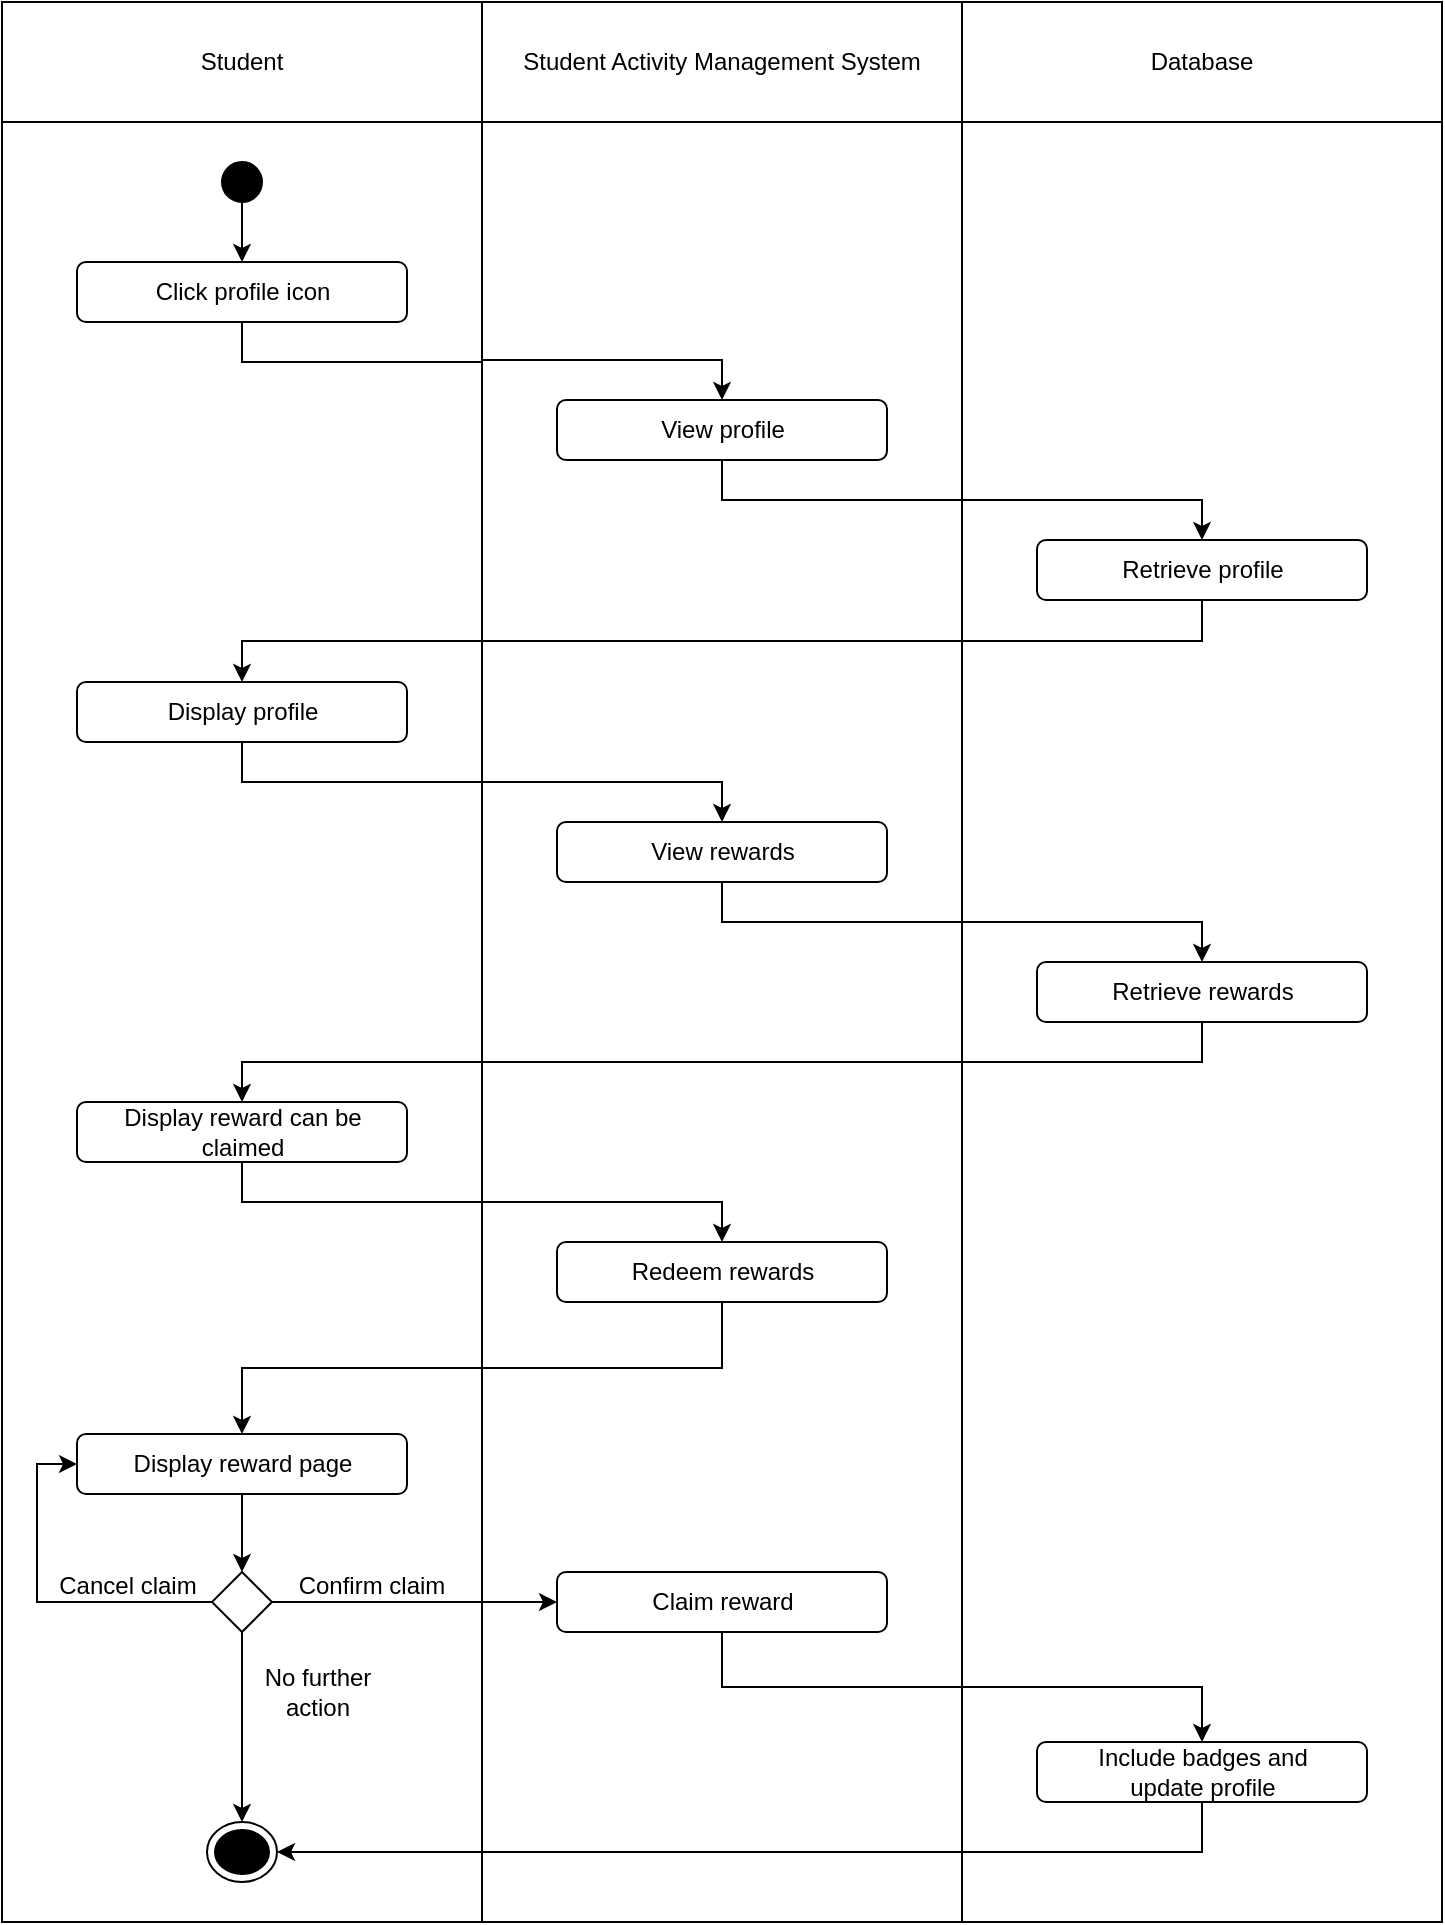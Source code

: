 <mxfile version="22.1.3" type="github">
  <diagram name="Page-1" id="mxw-plWtsLSvHUOqTv9N">
    <mxGraphModel dx="1295" dy="1400" grid="1" gridSize="10" guides="1" tooltips="1" connect="1" arrows="1" fold="1" page="1" pageScale="1" pageWidth="850" pageHeight="1100" math="0" shadow="0">
      <root>
        <mxCell id="0" />
        <mxCell id="1" parent="0" />
        <mxCell id="xGViKJ5aWqjULCilNyVy-1" value="Student" style="html=1;whiteSpace=wrap;movable=1;resizable=1;rotatable=1;deletable=1;editable=1;locked=0;connectable=1;" vertex="1" parent="1">
          <mxGeometry x="40" y="40" width="240" height="60" as="geometry" />
        </mxCell>
        <mxCell id="xGViKJ5aWqjULCilNyVy-2" value="Student Activity Management System" style="html=1;whiteSpace=wrap;movable=1;resizable=1;rotatable=1;deletable=1;editable=1;locked=0;connectable=1;" vertex="1" parent="1">
          <mxGeometry x="280" y="40" width="240" height="60" as="geometry" />
        </mxCell>
        <mxCell id="xGViKJ5aWqjULCilNyVy-3" value="Database" style="html=1;whiteSpace=wrap;movable=1;resizable=1;rotatable=1;deletable=1;editable=1;locked=0;connectable=1;" vertex="1" parent="1">
          <mxGeometry x="520" y="40" width="240" height="60" as="geometry" />
        </mxCell>
        <mxCell id="xGViKJ5aWqjULCilNyVy-4" value="" style="html=1;whiteSpace=wrap;movable=1;resizable=1;rotatable=1;deletable=1;editable=1;locked=0;connectable=1;" vertex="1" parent="1">
          <mxGeometry x="40" y="100" width="240" height="900" as="geometry" />
        </mxCell>
        <mxCell id="xGViKJ5aWqjULCilNyVy-5" value="" style="html=1;whiteSpace=wrap;movable=1;resizable=1;rotatable=1;deletable=1;editable=1;locked=0;connectable=1;" vertex="1" parent="1">
          <mxGeometry x="280" y="100" width="240" height="900" as="geometry" />
        </mxCell>
        <mxCell id="xGViKJ5aWqjULCilNyVy-6" value="" style="html=1;whiteSpace=wrap;movable=1;resizable=1;rotatable=1;deletable=1;editable=1;locked=0;connectable=1;" vertex="1" parent="1">
          <mxGeometry x="520" y="100" width="240" height="900" as="geometry" />
        </mxCell>
        <mxCell id="xGViKJ5aWqjULCilNyVy-7" value="" style="ellipse;whiteSpace=wrap;html=1;aspect=fixed;fillColor=#000000;" vertex="1" parent="1">
          <mxGeometry x="150" y="120" width="20" height="20" as="geometry" />
        </mxCell>
        <mxCell id="xGViKJ5aWqjULCilNyVy-8" value="" style="endArrow=classic;html=1;rounded=0;exitX=0.5;exitY=1;exitDx=0;exitDy=0;" edge="1" parent="1" source="xGViKJ5aWqjULCilNyVy-7">
          <mxGeometry width="50" height="50" relative="1" as="geometry">
            <mxPoint x="170" y="290" as="sourcePoint" />
            <mxPoint x="160" y="170" as="targetPoint" />
          </mxGeometry>
        </mxCell>
        <mxCell id="xGViKJ5aWqjULCilNyVy-15" value="" style="ellipse;html=1;shape=endState;fillColor=#000000;strokeColor=#000;" vertex="1" parent="1">
          <mxGeometry x="142.5" y="950" width="35" height="30" as="geometry" />
        </mxCell>
        <mxCell id="xGViKJ5aWqjULCilNyVy-20" style="edgeStyle=orthogonalEdgeStyle;rounded=0;orthogonalLoop=1;jettySize=auto;html=1;exitX=0.5;exitY=1;exitDx=0;exitDy=0;entryX=0.5;entryY=0;entryDx=0;entryDy=0;" edge="1" parent="1" source="xGViKJ5aWqjULCilNyVy-21" target="xGViKJ5aWqjULCilNyVy-23">
          <mxGeometry relative="1" as="geometry" />
        </mxCell>
        <mxCell id="xGViKJ5aWqjULCilNyVy-21" value="Display profile" style="rounded=1;whiteSpace=wrap;html=1;" vertex="1" parent="1">
          <mxGeometry x="77.5" y="380" width="165" height="30" as="geometry" />
        </mxCell>
        <mxCell id="xGViKJ5aWqjULCilNyVy-22" style="edgeStyle=orthogonalEdgeStyle;rounded=0;orthogonalLoop=1;jettySize=auto;html=1;exitX=0.5;exitY=1;exitDx=0;exitDy=0;entryX=0.5;entryY=0;entryDx=0;entryDy=0;" edge="1" parent="1" source="xGViKJ5aWqjULCilNyVy-23" target="xGViKJ5aWqjULCilNyVy-25">
          <mxGeometry relative="1" as="geometry" />
        </mxCell>
        <mxCell id="xGViKJ5aWqjULCilNyVy-23" value="View rewards" style="rounded=1;whiteSpace=wrap;html=1;" vertex="1" parent="1">
          <mxGeometry x="317.5" y="450" width="165" height="30" as="geometry" />
        </mxCell>
        <mxCell id="xGViKJ5aWqjULCilNyVy-24" style="edgeStyle=orthogonalEdgeStyle;rounded=0;orthogonalLoop=1;jettySize=auto;html=1;exitX=0.5;exitY=1;exitDx=0;exitDy=0;entryX=0.5;entryY=0;entryDx=0;entryDy=0;" edge="1" parent="1" source="xGViKJ5aWqjULCilNyVy-25" target="xGViKJ5aWqjULCilNyVy-27">
          <mxGeometry relative="1" as="geometry" />
        </mxCell>
        <mxCell id="xGViKJ5aWqjULCilNyVy-25" value="Retrieve rewards" style="rounded=1;whiteSpace=wrap;html=1;" vertex="1" parent="1">
          <mxGeometry x="557.5" y="520" width="165" height="30" as="geometry" />
        </mxCell>
        <mxCell id="xGViKJ5aWqjULCilNyVy-36" style="edgeStyle=orthogonalEdgeStyle;rounded=0;orthogonalLoop=1;jettySize=auto;html=1;exitX=0.5;exitY=1;exitDx=0;exitDy=0;entryX=0.5;entryY=0;entryDx=0;entryDy=0;" edge="1" parent="1" source="xGViKJ5aWqjULCilNyVy-27" target="xGViKJ5aWqjULCilNyVy-34">
          <mxGeometry relative="1" as="geometry" />
        </mxCell>
        <mxCell id="xGViKJ5aWqjULCilNyVy-27" value="Display reward can be claimed" style="rounded=1;whiteSpace=wrap;html=1;" vertex="1" parent="1">
          <mxGeometry x="77.5" y="590" width="165" height="30" as="geometry" />
        </mxCell>
        <mxCell id="xGViKJ5aWqjULCilNyVy-30" style="edgeStyle=orthogonalEdgeStyle;rounded=0;orthogonalLoop=1;jettySize=auto;html=1;exitX=0.5;exitY=1;exitDx=0;exitDy=0;entryX=0.5;entryY=0;entryDx=0;entryDy=0;" edge="1" parent="1" source="xGViKJ5aWqjULCilNyVy-28" target="xGViKJ5aWqjULCilNyVy-29">
          <mxGeometry relative="1" as="geometry" />
        </mxCell>
        <mxCell id="xGViKJ5aWqjULCilNyVy-28" value="Click profile icon" style="rounded=1;whiteSpace=wrap;html=1;" vertex="1" parent="1">
          <mxGeometry x="77.5" y="170" width="165" height="30" as="geometry" />
        </mxCell>
        <mxCell id="xGViKJ5aWqjULCilNyVy-32" style="edgeStyle=orthogonalEdgeStyle;rounded=0;orthogonalLoop=1;jettySize=auto;html=1;exitX=0.5;exitY=1;exitDx=0;exitDy=0;entryX=0.5;entryY=0;entryDx=0;entryDy=0;" edge="1" parent="1" source="xGViKJ5aWqjULCilNyVy-29" target="xGViKJ5aWqjULCilNyVy-31">
          <mxGeometry relative="1" as="geometry" />
        </mxCell>
        <mxCell id="xGViKJ5aWqjULCilNyVy-29" value="View profile" style="rounded=1;whiteSpace=wrap;html=1;" vertex="1" parent="1">
          <mxGeometry x="317.5" y="239" width="165" height="30" as="geometry" />
        </mxCell>
        <mxCell id="xGViKJ5aWqjULCilNyVy-33" style="edgeStyle=orthogonalEdgeStyle;rounded=0;orthogonalLoop=1;jettySize=auto;html=1;exitX=0.5;exitY=1;exitDx=0;exitDy=0;entryX=0.5;entryY=0;entryDx=0;entryDy=0;" edge="1" parent="1" source="xGViKJ5aWqjULCilNyVy-31" target="xGViKJ5aWqjULCilNyVy-21">
          <mxGeometry relative="1" as="geometry" />
        </mxCell>
        <mxCell id="xGViKJ5aWqjULCilNyVy-31" value="Retrieve profile" style="rounded=1;whiteSpace=wrap;html=1;" vertex="1" parent="1">
          <mxGeometry x="557.5" y="309" width="165" height="30" as="geometry" />
        </mxCell>
        <mxCell id="xGViKJ5aWqjULCilNyVy-37" style="edgeStyle=orthogonalEdgeStyle;rounded=0;orthogonalLoop=1;jettySize=auto;html=1;exitX=0.5;exitY=1;exitDx=0;exitDy=0;entryX=0.5;entryY=0;entryDx=0;entryDy=0;" edge="1" parent="1" source="xGViKJ5aWqjULCilNyVy-34" target="xGViKJ5aWqjULCilNyVy-35">
          <mxGeometry relative="1" as="geometry" />
        </mxCell>
        <mxCell id="xGViKJ5aWqjULCilNyVy-34" value="Redeem rewards" style="rounded=1;whiteSpace=wrap;html=1;" vertex="1" parent="1">
          <mxGeometry x="317.5" y="660" width="165" height="30" as="geometry" />
        </mxCell>
        <mxCell id="xGViKJ5aWqjULCilNyVy-39" style="edgeStyle=orthogonalEdgeStyle;rounded=0;orthogonalLoop=1;jettySize=auto;html=1;exitX=0.5;exitY=1;exitDx=0;exitDy=0;entryX=0.5;entryY=0;entryDx=0;entryDy=0;" edge="1" parent="1" source="xGViKJ5aWqjULCilNyVy-35" target="xGViKJ5aWqjULCilNyVy-38">
          <mxGeometry relative="1" as="geometry" />
        </mxCell>
        <mxCell id="xGViKJ5aWqjULCilNyVy-35" value="Display reward page" style="rounded=1;whiteSpace=wrap;html=1;" vertex="1" parent="1">
          <mxGeometry x="77.5" y="756" width="165" height="30" as="geometry" />
        </mxCell>
        <mxCell id="xGViKJ5aWqjULCilNyVy-41" style="edgeStyle=orthogonalEdgeStyle;rounded=0;orthogonalLoop=1;jettySize=auto;html=1;exitX=1;exitY=0.5;exitDx=0;exitDy=0;entryX=0;entryY=0.5;entryDx=0;entryDy=0;" edge="1" parent="1" source="xGViKJ5aWqjULCilNyVy-38" target="xGViKJ5aWqjULCilNyVy-40">
          <mxGeometry relative="1" as="geometry" />
        </mxCell>
        <mxCell id="xGViKJ5aWqjULCilNyVy-45" style="edgeStyle=orthogonalEdgeStyle;rounded=0;orthogonalLoop=1;jettySize=auto;html=1;exitX=0.5;exitY=1;exitDx=0;exitDy=0;entryX=0.5;entryY=0;entryDx=0;entryDy=0;" edge="1" parent="1" source="xGViKJ5aWqjULCilNyVy-38" target="xGViKJ5aWqjULCilNyVy-15">
          <mxGeometry relative="1" as="geometry" />
        </mxCell>
        <mxCell id="xGViKJ5aWqjULCilNyVy-46" style="edgeStyle=orthogonalEdgeStyle;rounded=0;orthogonalLoop=1;jettySize=auto;html=1;exitX=0;exitY=0.5;exitDx=0;exitDy=0;entryX=0;entryY=0.5;entryDx=0;entryDy=0;" edge="1" parent="1" source="xGViKJ5aWqjULCilNyVy-38" target="xGViKJ5aWqjULCilNyVy-35">
          <mxGeometry relative="1" as="geometry" />
        </mxCell>
        <mxCell id="xGViKJ5aWqjULCilNyVy-38" value="" style="rhombus;whiteSpace=wrap;html=1;" vertex="1" parent="1">
          <mxGeometry x="145" y="825" width="30" height="30" as="geometry" />
        </mxCell>
        <mxCell id="xGViKJ5aWqjULCilNyVy-51" style="edgeStyle=orthogonalEdgeStyle;rounded=0;orthogonalLoop=1;jettySize=auto;html=1;exitX=0.5;exitY=1;exitDx=0;exitDy=0;entryX=0.5;entryY=0;entryDx=0;entryDy=0;" edge="1" parent="1" source="xGViKJ5aWqjULCilNyVy-40" target="xGViKJ5aWqjULCilNyVy-50">
          <mxGeometry relative="1" as="geometry" />
        </mxCell>
        <mxCell id="xGViKJ5aWqjULCilNyVy-40" value="Claim reward" style="rounded=1;whiteSpace=wrap;html=1;" vertex="1" parent="1">
          <mxGeometry x="317.5" y="825" width="165" height="30" as="geometry" />
        </mxCell>
        <mxCell id="xGViKJ5aWqjULCilNyVy-47" value="Confirm claim" style="text;html=1;strokeColor=none;fillColor=none;align=center;verticalAlign=middle;whiteSpace=wrap;rounded=0;" vertex="1" parent="1">
          <mxGeometry x="180" y="817" width="90" height="30" as="geometry" />
        </mxCell>
        <mxCell id="xGViKJ5aWqjULCilNyVy-48" value="No further action" style="text;html=1;strokeColor=none;fillColor=none;align=center;verticalAlign=middle;whiteSpace=wrap;rounded=0;" vertex="1" parent="1">
          <mxGeometry x="152.5" y="870" width="90" height="30" as="geometry" />
        </mxCell>
        <mxCell id="xGViKJ5aWqjULCilNyVy-49" value="Cancel claim" style="text;html=1;strokeColor=none;fillColor=none;align=center;verticalAlign=middle;whiteSpace=wrap;rounded=0;" vertex="1" parent="1">
          <mxGeometry x="58" y="817" width="90" height="30" as="geometry" />
        </mxCell>
        <mxCell id="xGViKJ5aWqjULCilNyVy-52" style="edgeStyle=orthogonalEdgeStyle;rounded=0;orthogonalLoop=1;jettySize=auto;html=1;exitX=0.5;exitY=1;exitDx=0;exitDy=0;entryX=1;entryY=0.5;entryDx=0;entryDy=0;" edge="1" parent="1" source="xGViKJ5aWqjULCilNyVy-50" target="xGViKJ5aWqjULCilNyVy-15">
          <mxGeometry relative="1" as="geometry" />
        </mxCell>
        <mxCell id="xGViKJ5aWqjULCilNyVy-50" value="Include badges and &lt;br&gt;update profile" style="rounded=1;whiteSpace=wrap;html=1;" vertex="1" parent="1">
          <mxGeometry x="557.5" y="910" width="165" height="30" as="geometry" />
        </mxCell>
      </root>
    </mxGraphModel>
  </diagram>
</mxfile>
